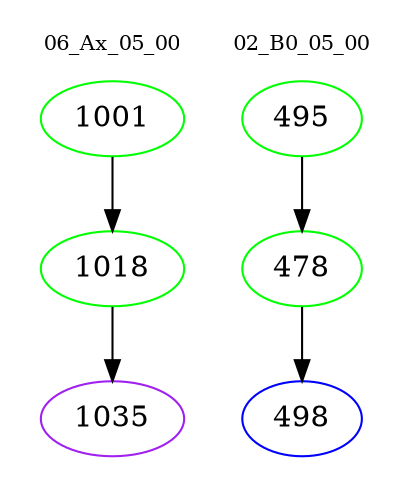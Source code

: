 digraph{
subgraph cluster_0 {
color = white
label = "06_Ax_05_00";
fontsize=10;
T0_1001 [label="1001", color="green"]
T0_1001 -> T0_1018 [color="black"]
T0_1018 [label="1018", color="green"]
T0_1018 -> T0_1035 [color="black"]
T0_1035 [label="1035", color="purple"]
}
subgraph cluster_1 {
color = white
label = "02_B0_05_00";
fontsize=10;
T1_495 [label="495", color="green"]
T1_495 -> T1_478 [color="black"]
T1_478 [label="478", color="green"]
T1_478 -> T1_498 [color="black"]
T1_498 [label="498", color="blue"]
}
}
